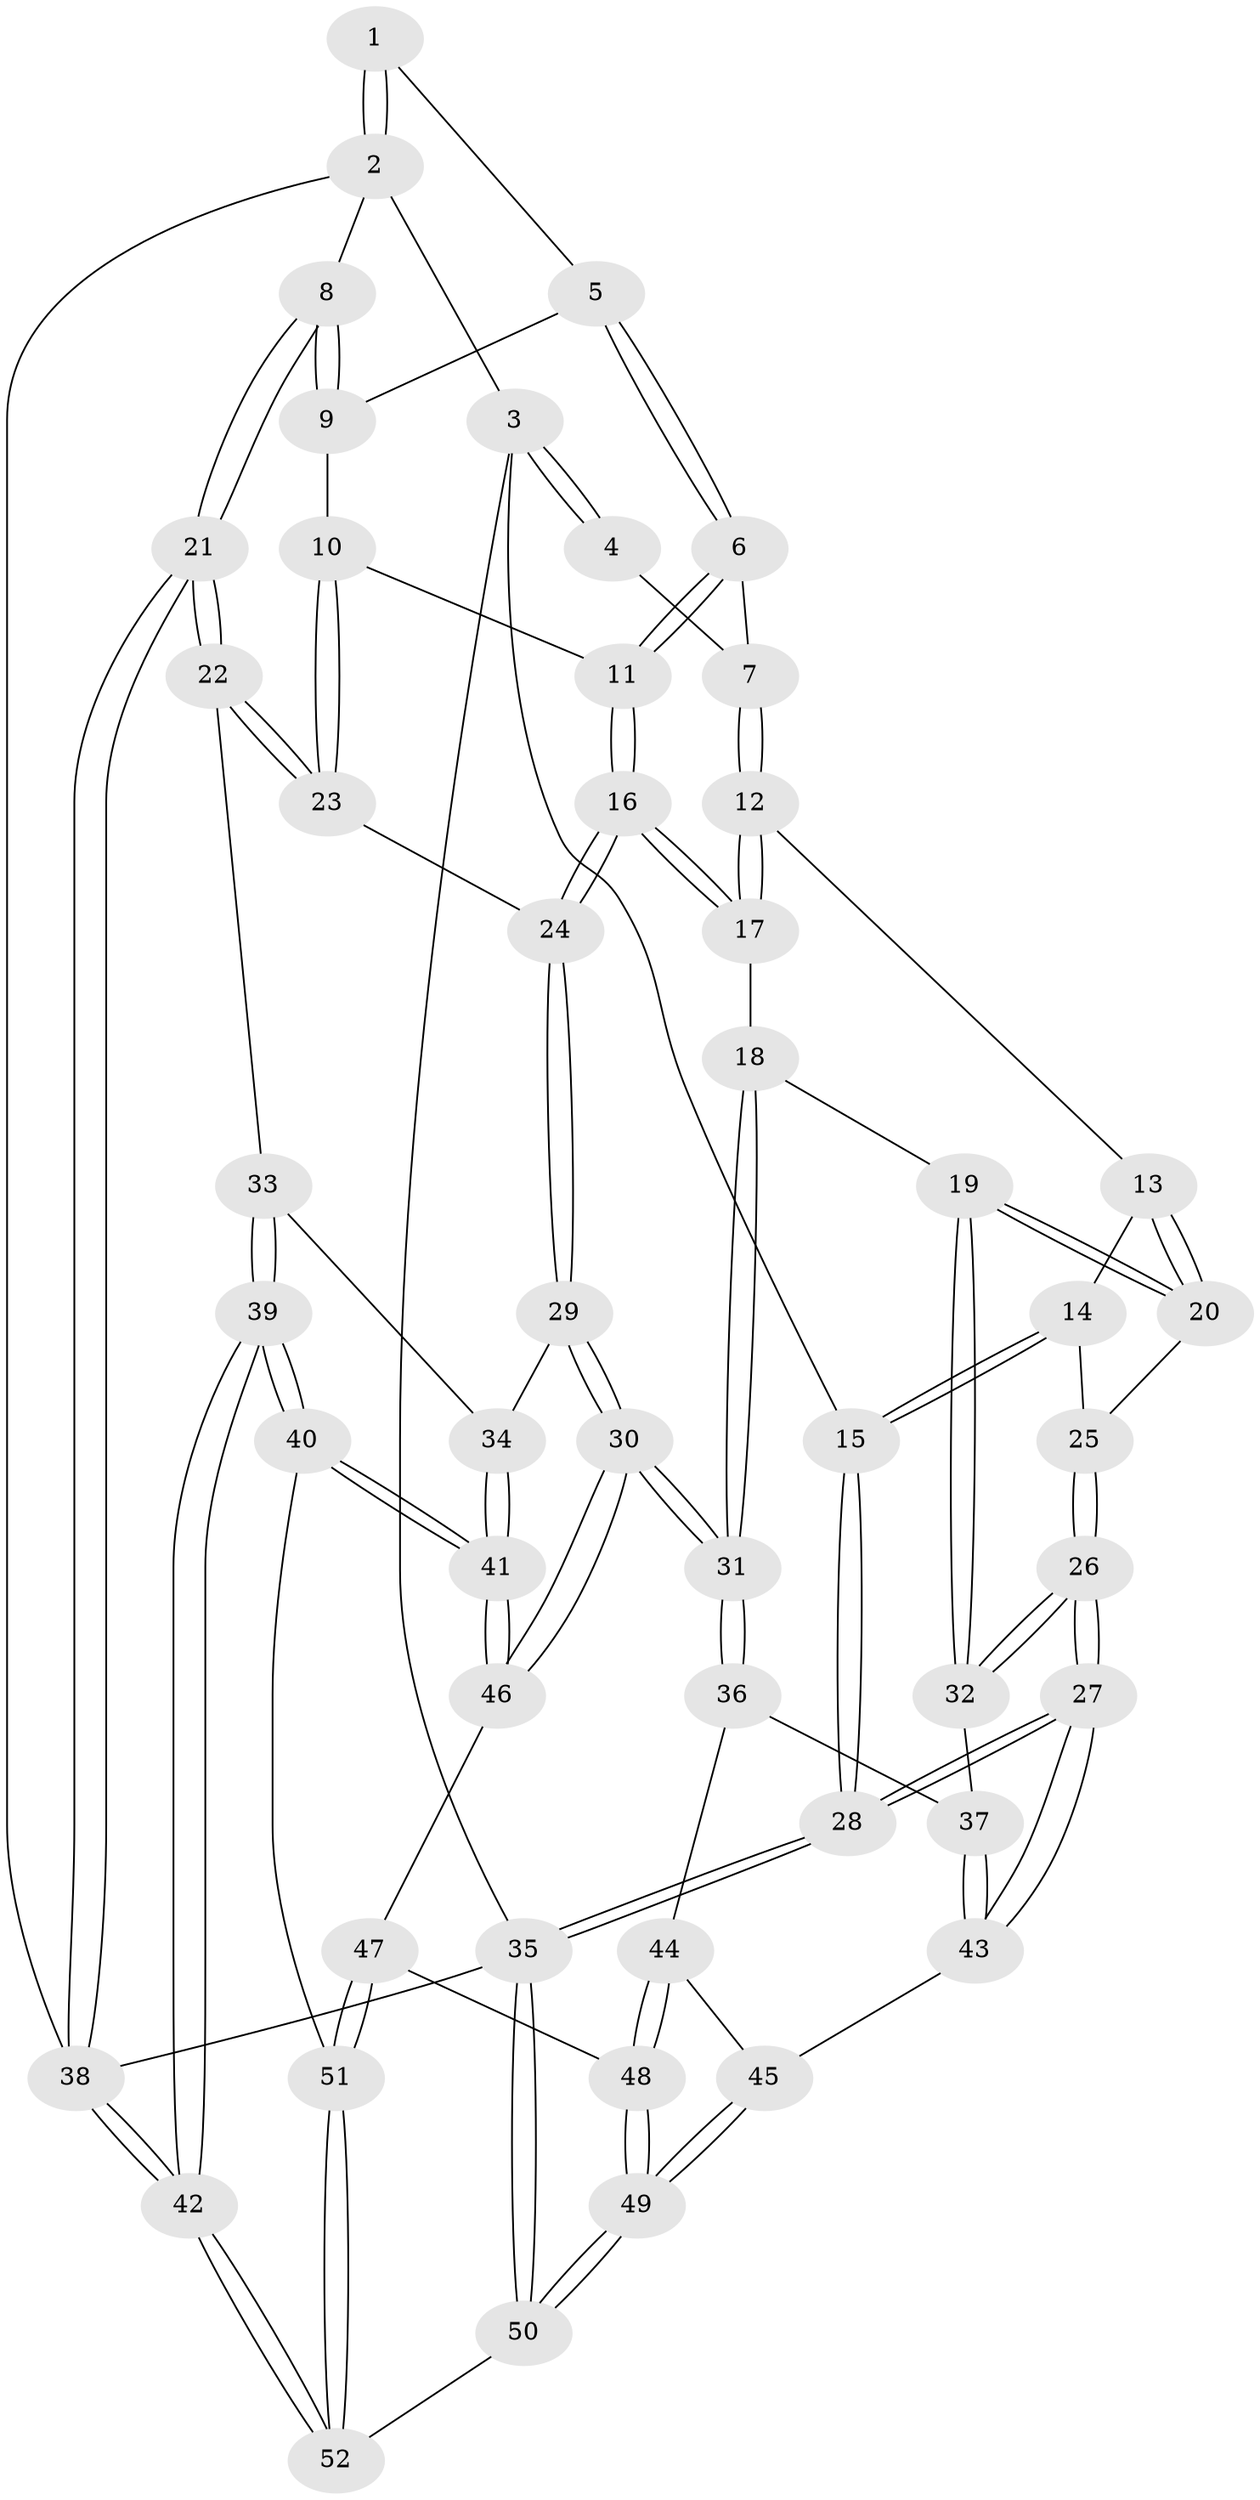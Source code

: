 // Generated by graph-tools (version 1.1) at 2025/03/03/09/25 03:03:29]
// undirected, 52 vertices, 127 edges
graph export_dot {
graph [start="1"]
  node [color=gray90,style=filled];
  1 [pos="+0.9760333595395297+0"];
  2 [pos="+1+0"];
  3 [pos="+0+0"];
  4 [pos="+0.41008060837892535+0"];
  5 [pos="+0.8334785481829045+0.06740479584171466"];
  6 [pos="+0.5635454517329536+0.20331704184074634"];
  7 [pos="+0.5224830828453642+0.20026281331316131"];
  8 [pos="+1+0.3414549942300369"];
  9 [pos="+0.8735291287167652+0.25826708509935936"];
  10 [pos="+0.8397305748505497+0.3257699794933308"];
  11 [pos="+0.7147358536541338+0.3581088434481596"];
  12 [pos="+0.5057139527911763+0.21768027096322093"];
  13 [pos="+0.35501590917982906+0.2562436591560171"];
  14 [pos="+0.016946480970484727+0.15984202748695014"];
  15 [pos="+0+0"];
  16 [pos="+0.6913979089227467+0.4539090721127482"];
  17 [pos="+0.5030676959748958+0.36926356784347936"];
  18 [pos="+0.4929637362551278+0.4084271624711659"];
  19 [pos="+0.3197151902632461+0.5074652119814049"];
  20 [pos="+0.3094945978674057+0.4720852343978465"];
  21 [pos="+1+0.5341717359972582"];
  22 [pos="+1+0.5548044379540885"];
  23 [pos="+0.9148373825113058+0.4739518922247268"];
  24 [pos="+0.691303595361046+0.4872075513367587"];
  25 [pos="+0.1008295258306491+0.2955685981209873"];
  26 [pos="+0.18086113090719752+0.6658693117839866"];
  27 [pos="+0+0.9058581922517115"];
  28 [pos="+0+0.9070099447340991"];
  29 [pos="+0.6297438122040713+0.6293893170524443"];
  30 [pos="+0.6229291144815375+0.6331525102002853"];
  31 [pos="+0.6165154887420929+0.6323391655283898"];
  32 [pos="+0.30488891239002547+0.5803992171166069"];
  33 [pos="+0.9221273549200174+0.6248333975282764"];
  34 [pos="+0.7537467034968744+0.6441233167548535"];
  35 [pos="+0+1"];
  36 [pos="+0.5584657296911848+0.6460299671436199"];
  37 [pos="+0.5186448010342426+0.6489950728118113"];
  38 [pos="+1+1"];
  39 [pos="+0.8976667580341483+0.9286926085633191"];
  40 [pos="+0.8825134346972139+0.920363961063515"];
  41 [pos="+0.8549946501560275+0.8981830672329288"];
  42 [pos="+1+1"];
  43 [pos="+0.4234897194078602+0.7914465846701738"];
  44 [pos="+0.5192435790695348+0.7866610656010852"];
  45 [pos="+0.46494250074321536+0.8442091901913779"];
  46 [pos="+0.6554043506858496+0.7924418552025005"];
  47 [pos="+0.6072725473168613+0.8844024766698386"];
  48 [pos="+0.5291272993189218+0.8955068151186789"];
  49 [pos="+0.4918995043546172+0.9092606298905598"];
  50 [pos="+0.2150669984309279+1"];
  51 [pos="+0.6329299724479165+0.9392290477815243"];
  52 [pos="+0.6386736144728583+1"];
  1 -- 2;
  1 -- 2;
  1 -- 5;
  2 -- 3;
  2 -- 8;
  2 -- 38;
  3 -- 4;
  3 -- 4;
  3 -- 15;
  3 -- 35;
  4 -- 7;
  5 -- 6;
  5 -- 6;
  5 -- 9;
  6 -- 7;
  6 -- 11;
  6 -- 11;
  7 -- 12;
  7 -- 12;
  8 -- 9;
  8 -- 9;
  8 -- 21;
  8 -- 21;
  9 -- 10;
  10 -- 11;
  10 -- 23;
  10 -- 23;
  11 -- 16;
  11 -- 16;
  12 -- 13;
  12 -- 17;
  12 -- 17;
  13 -- 14;
  13 -- 20;
  13 -- 20;
  14 -- 15;
  14 -- 15;
  14 -- 25;
  15 -- 28;
  15 -- 28;
  16 -- 17;
  16 -- 17;
  16 -- 24;
  16 -- 24;
  17 -- 18;
  18 -- 19;
  18 -- 31;
  18 -- 31;
  19 -- 20;
  19 -- 20;
  19 -- 32;
  19 -- 32;
  20 -- 25;
  21 -- 22;
  21 -- 22;
  21 -- 38;
  21 -- 38;
  22 -- 23;
  22 -- 23;
  22 -- 33;
  23 -- 24;
  24 -- 29;
  24 -- 29;
  25 -- 26;
  25 -- 26;
  26 -- 27;
  26 -- 27;
  26 -- 32;
  26 -- 32;
  27 -- 28;
  27 -- 28;
  27 -- 43;
  27 -- 43;
  28 -- 35;
  28 -- 35;
  29 -- 30;
  29 -- 30;
  29 -- 34;
  30 -- 31;
  30 -- 31;
  30 -- 46;
  30 -- 46;
  31 -- 36;
  31 -- 36;
  32 -- 37;
  33 -- 34;
  33 -- 39;
  33 -- 39;
  34 -- 41;
  34 -- 41;
  35 -- 50;
  35 -- 50;
  35 -- 38;
  36 -- 37;
  36 -- 44;
  37 -- 43;
  37 -- 43;
  38 -- 42;
  38 -- 42;
  39 -- 40;
  39 -- 40;
  39 -- 42;
  39 -- 42;
  40 -- 41;
  40 -- 41;
  40 -- 51;
  41 -- 46;
  41 -- 46;
  42 -- 52;
  42 -- 52;
  43 -- 45;
  44 -- 45;
  44 -- 48;
  44 -- 48;
  45 -- 49;
  45 -- 49;
  46 -- 47;
  47 -- 48;
  47 -- 51;
  47 -- 51;
  48 -- 49;
  48 -- 49;
  49 -- 50;
  49 -- 50;
  50 -- 52;
  51 -- 52;
  51 -- 52;
}
